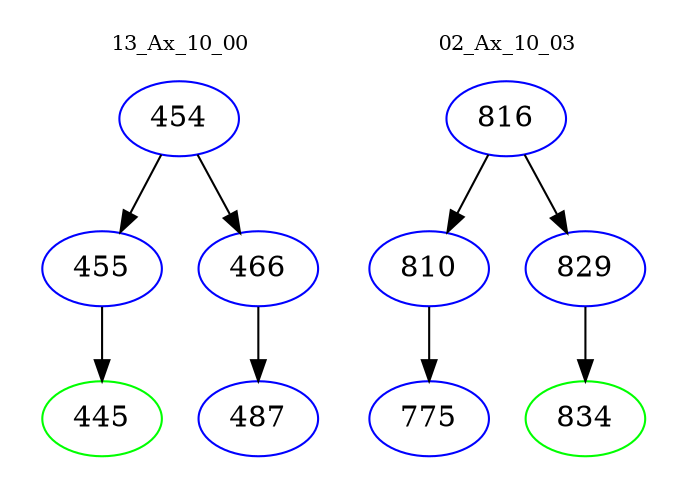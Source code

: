 digraph{
subgraph cluster_0 {
color = white
label = "13_Ax_10_00";
fontsize=10;
T0_454 [label="454", color="blue"]
T0_454 -> T0_455 [color="black"]
T0_455 [label="455", color="blue"]
T0_455 -> T0_445 [color="black"]
T0_445 [label="445", color="green"]
T0_454 -> T0_466 [color="black"]
T0_466 [label="466", color="blue"]
T0_466 -> T0_487 [color="black"]
T0_487 [label="487", color="blue"]
}
subgraph cluster_1 {
color = white
label = "02_Ax_10_03";
fontsize=10;
T1_816 [label="816", color="blue"]
T1_816 -> T1_810 [color="black"]
T1_810 [label="810", color="blue"]
T1_810 -> T1_775 [color="black"]
T1_775 [label="775", color="blue"]
T1_816 -> T1_829 [color="black"]
T1_829 [label="829", color="blue"]
T1_829 -> T1_834 [color="black"]
T1_834 [label="834", color="green"]
}
}
